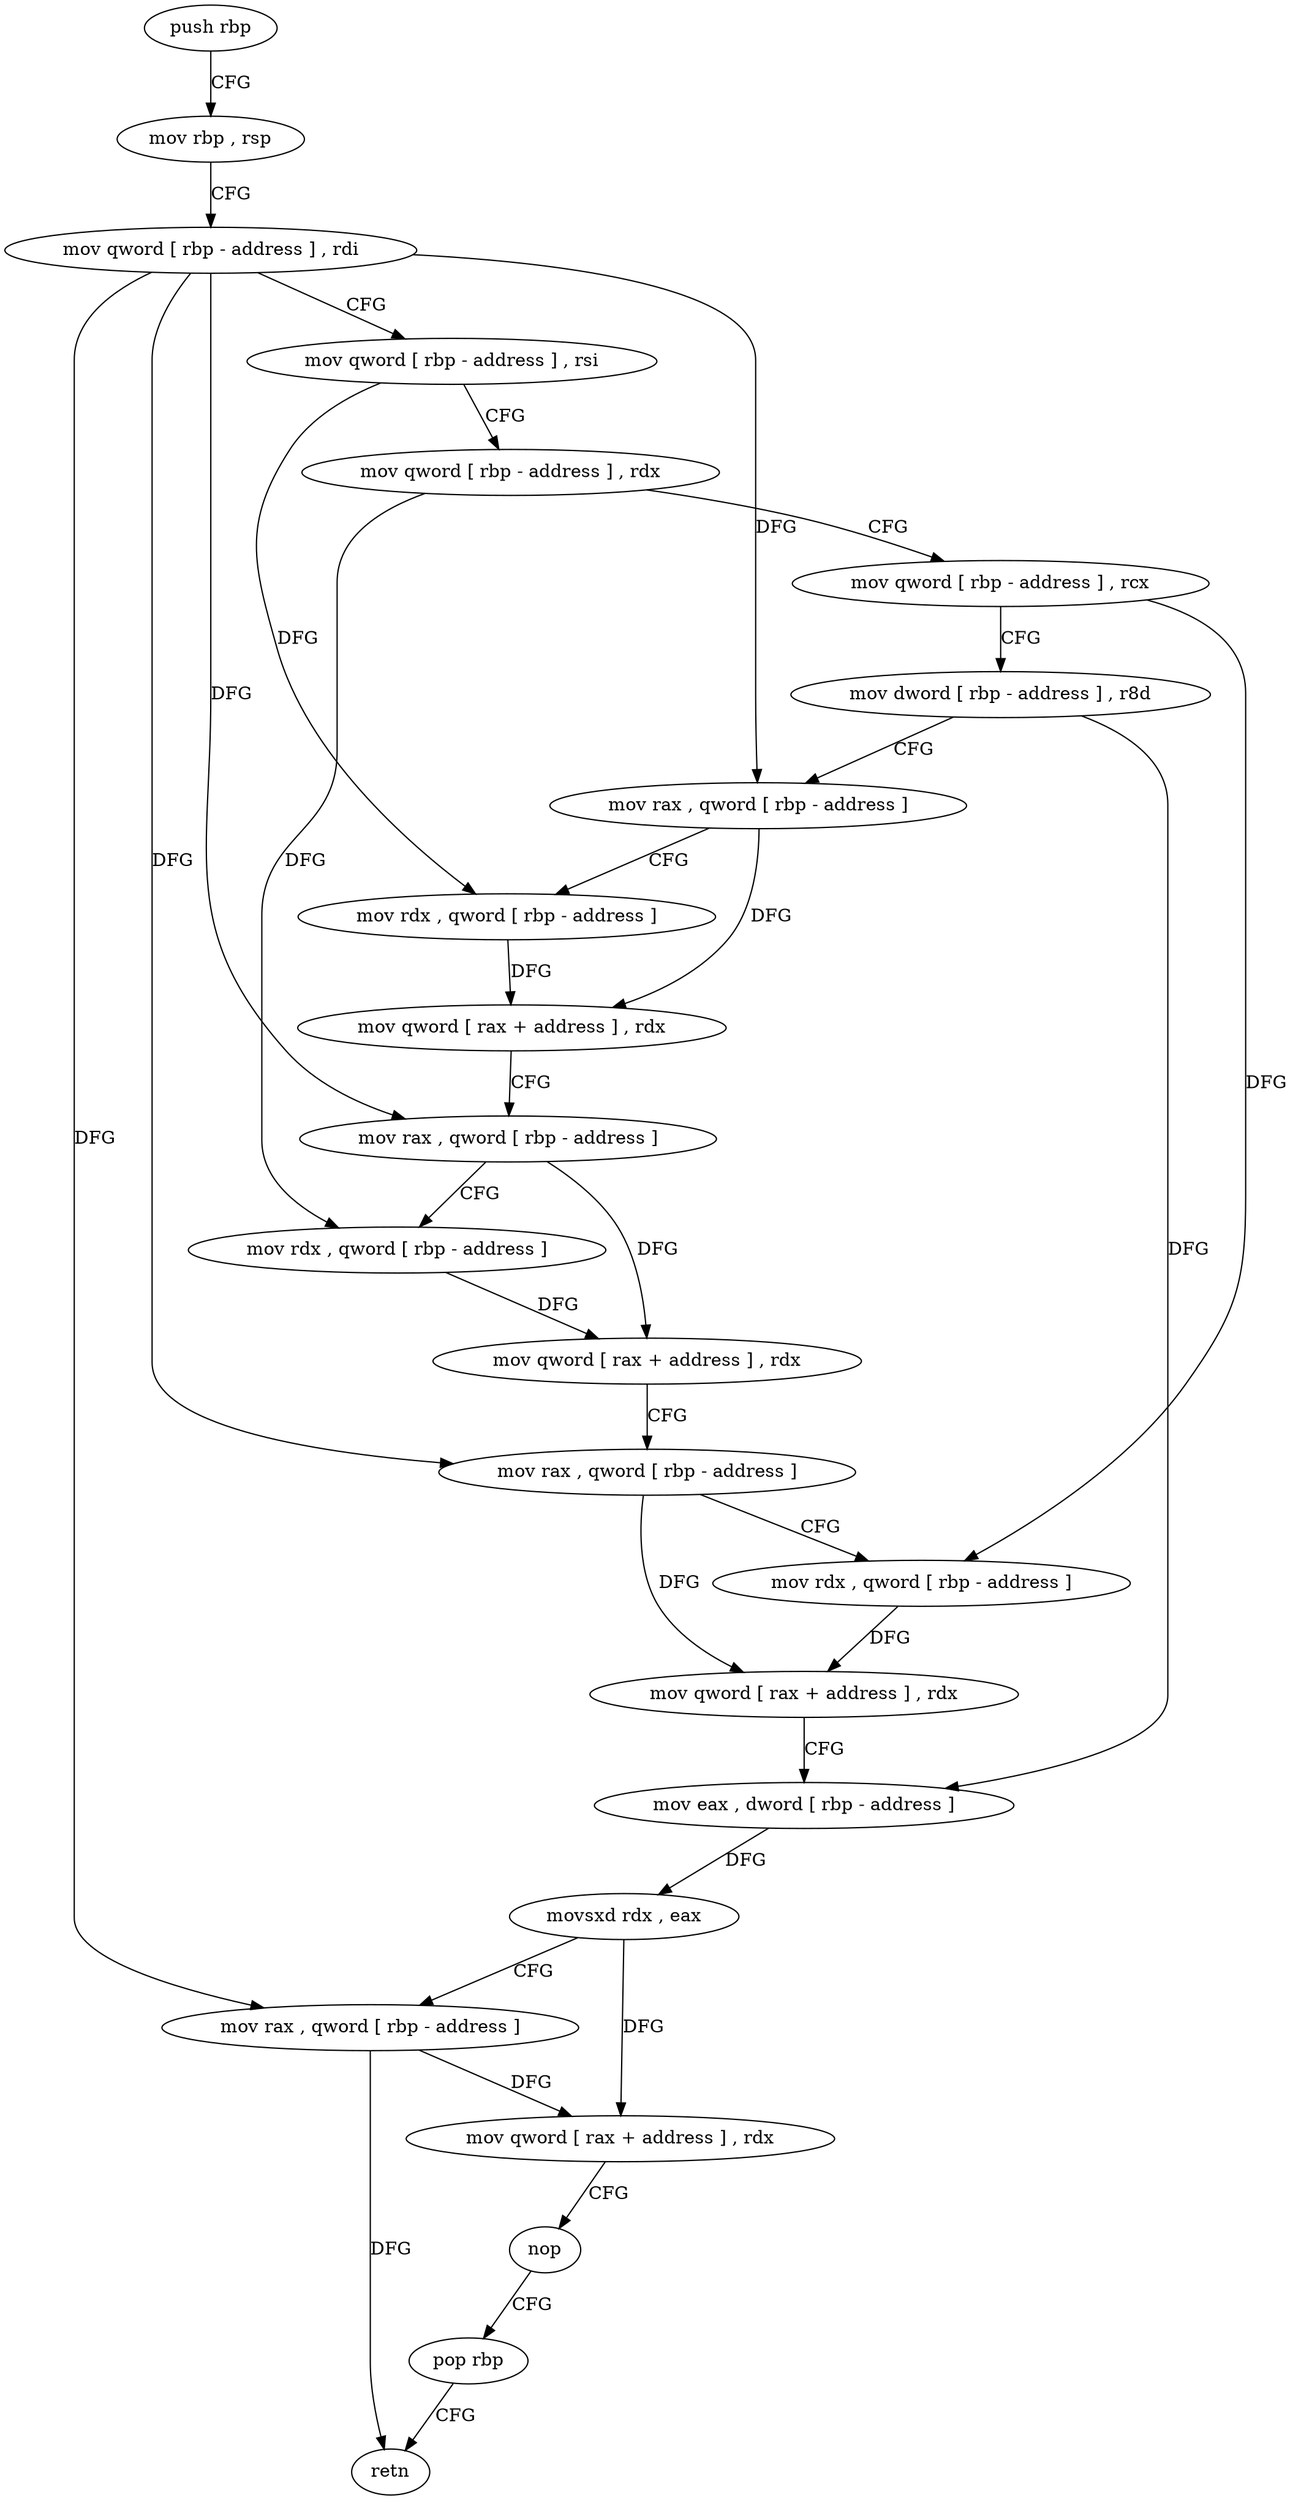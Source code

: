 digraph "func" {
"4330032" [label = "push rbp" ]
"4330033" [label = "mov rbp , rsp" ]
"4330036" [label = "mov qword [ rbp - address ] , rdi" ]
"4330040" [label = "mov qword [ rbp - address ] , rsi" ]
"4330044" [label = "mov qword [ rbp - address ] , rdx" ]
"4330048" [label = "mov qword [ rbp - address ] , rcx" ]
"4330052" [label = "mov dword [ rbp - address ] , r8d" ]
"4330056" [label = "mov rax , qword [ rbp - address ]" ]
"4330060" [label = "mov rdx , qword [ rbp - address ]" ]
"4330064" [label = "mov qword [ rax + address ] , rdx" ]
"4330068" [label = "mov rax , qword [ rbp - address ]" ]
"4330072" [label = "mov rdx , qword [ rbp - address ]" ]
"4330076" [label = "mov qword [ rax + address ] , rdx" ]
"4330080" [label = "mov rax , qword [ rbp - address ]" ]
"4330084" [label = "mov rdx , qword [ rbp - address ]" ]
"4330088" [label = "mov qword [ rax + address ] , rdx" ]
"4330092" [label = "mov eax , dword [ rbp - address ]" ]
"4330095" [label = "movsxd rdx , eax" ]
"4330098" [label = "mov rax , qword [ rbp - address ]" ]
"4330102" [label = "mov qword [ rax + address ] , rdx" ]
"4330106" [label = "nop" ]
"4330107" [label = "pop rbp" ]
"4330108" [label = "retn" ]
"4330032" -> "4330033" [ label = "CFG" ]
"4330033" -> "4330036" [ label = "CFG" ]
"4330036" -> "4330040" [ label = "CFG" ]
"4330036" -> "4330056" [ label = "DFG" ]
"4330036" -> "4330068" [ label = "DFG" ]
"4330036" -> "4330080" [ label = "DFG" ]
"4330036" -> "4330098" [ label = "DFG" ]
"4330040" -> "4330044" [ label = "CFG" ]
"4330040" -> "4330060" [ label = "DFG" ]
"4330044" -> "4330048" [ label = "CFG" ]
"4330044" -> "4330072" [ label = "DFG" ]
"4330048" -> "4330052" [ label = "CFG" ]
"4330048" -> "4330084" [ label = "DFG" ]
"4330052" -> "4330056" [ label = "CFG" ]
"4330052" -> "4330092" [ label = "DFG" ]
"4330056" -> "4330060" [ label = "CFG" ]
"4330056" -> "4330064" [ label = "DFG" ]
"4330060" -> "4330064" [ label = "DFG" ]
"4330064" -> "4330068" [ label = "CFG" ]
"4330068" -> "4330072" [ label = "CFG" ]
"4330068" -> "4330076" [ label = "DFG" ]
"4330072" -> "4330076" [ label = "DFG" ]
"4330076" -> "4330080" [ label = "CFG" ]
"4330080" -> "4330084" [ label = "CFG" ]
"4330080" -> "4330088" [ label = "DFG" ]
"4330084" -> "4330088" [ label = "DFG" ]
"4330088" -> "4330092" [ label = "CFG" ]
"4330092" -> "4330095" [ label = "DFG" ]
"4330095" -> "4330098" [ label = "CFG" ]
"4330095" -> "4330102" [ label = "DFG" ]
"4330098" -> "4330102" [ label = "DFG" ]
"4330098" -> "4330108" [ label = "DFG" ]
"4330102" -> "4330106" [ label = "CFG" ]
"4330106" -> "4330107" [ label = "CFG" ]
"4330107" -> "4330108" [ label = "CFG" ]
}
